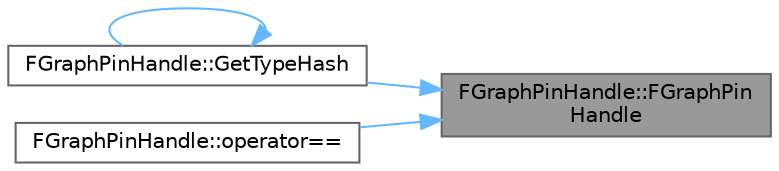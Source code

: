 digraph "FGraphPinHandle::FGraphPinHandle"
{
 // INTERACTIVE_SVG=YES
 // LATEX_PDF_SIZE
  bgcolor="transparent";
  edge [fontname=Helvetica,fontsize=10,labelfontname=Helvetica,labelfontsize=10];
  node [fontname=Helvetica,fontsize=10,shape=box,height=0.2,width=0.4];
  rankdir="RL";
  Node1 [id="Node000001",label="FGraphPinHandle::FGraphPin\lHandle",height=0.2,width=0.4,color="gray40", fillcolor="grey60", style="filled", fontcolor="black",tooltip="Default constructor Will contain a invalid node and pin GUID and IsValid() will return false."];
  Node1 -> Node2 [id="edge1_Node000001_Node000002",dir="back",color="steelblue1",style="solid",tooltip=" "];
  Node2 [id="Node000002",label="FGraphPinHandle::GetTypeHash",height=0.2,width=0.4,color="grey40", fillcolor="white", style="filled",URL="$d1/d4a/structFGraphPinHandle.html#aee025da4e38c938ce2547db19ede6479",tooltip=" "];
  Node2 -> Node2 [id="edge2_Node000002_Node000002",dir="back",color="steelblue1",style="solid",tooltip=" "];
  Node1 -> Node3 [id="edge3_Node000001_Node000003",dir="back",color="steelblue1",style="solid",tooltip=" "];
  Node3 [id="Node000003",label="FGraphPinHandle::operator==",height=0.2,width=0.4,color="grey40", fillcolor="white", style="filled",URL="$d1/d4a/structFGraphPinHandle.html#aa9b5624876e30958613c8a2aeb4c49c8",tooltip=" "];
}
